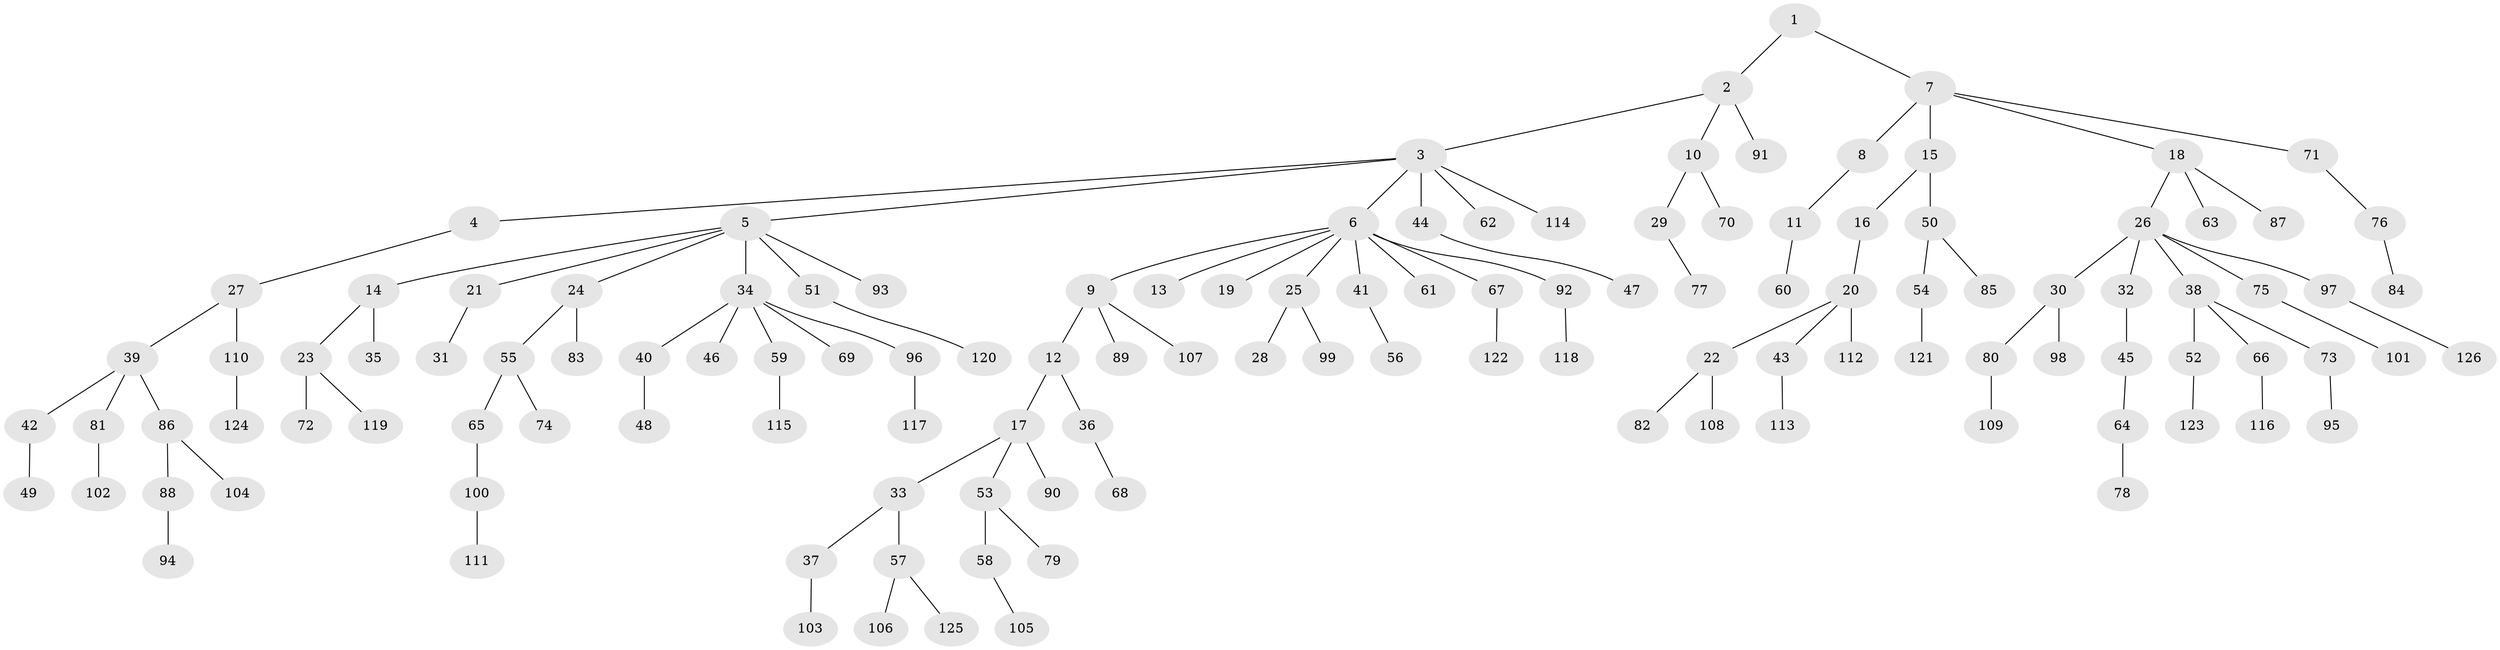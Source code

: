 // coarse degree distribution, {2: 0.18292682926829268, 3: 0.10975609756097561, 7: 0.012195121951219513, 6: 0.024390243902439025, 9: 0.012195121951219513, 5: 0.024390243902439025, 1: 0.573170731707317, 4: 0.06097560975609756}
// Generated by graph-tools (version 1.1) at 2025/42/03/06/25 10:42:02]
// undirected, 126 vertices, 125 edges
graph export_dot {
graph [start="1"]
  node [color=gray90,style=filled];
  1;
  2;
  3;
  4;
  5;
  6;
  7;
  8;
  9;
  10;
  11;
  12;
  13;
  14;
  15;
  16;
  17;
  18;
  19;
  20;
  21;
  22;
  23;
  24;
  25;
  26;
  27;
  28;
  29;
  30;
  31;
  32;
  33;
  34;
  35;
  36;
  37;
  38;
  39;
  40;
  41;
  42;
  43;
  44;
  45;
  46;
  47;
  48;
  49;
  50;
  51;
  52;
  53;
  54;
  55;
  56;
  57;
  58;
  59;
  60;
  61;
  62;
  63;
  64;
  65;
  66;
  67;
  68;
  69;
  70;
  71;
  72;
  73;
  74;
  75;
  76;
  77;
  78;
  79;
  80;
  81;
  82;
  83;
  84;
  85;
  86;
  87;
  88;
  89;
  90;
  91;
  92;
  93;
  94;
  95;
  96;
  97;
  98;
  99;
  100;
  101;
  102;
  103;
  104;
  105;
  106;
  107;
  108;
  109;
  110;
  111;
  112;
  113;
  114;
  115;
  116;
  117;
  118;
  119;
  120;
  121;
  122;
  123;
  124;
  125;
  126;
  1 -- 2;
  1 -- 7;
  2 -- 3;
  2 -- 10;
  2 -- 91;
  3 -- 4;
  3 -- 5;
  3 -- 6;
  3 -- 44;
  3 -- 62;
  3 -- 114;
  4 -- 27;
  5 -- 14;
  5 -- 21;
  5 -- 24;
  5 -- 34;
  5 -- 51;
  5 -- 93;
  6 -- 9;
  6 -- 13;
  6 -- 19;
  6 -- 25;
  6 -- 41;
  6 -- 61;
  6 -- 67;
  6 -- 92;
  7 -- 8;
  7 -- 15;
  7 -- 18;
  7 -- 71;
  8 -- 11;
  9 -- 12;
  9 -- 89;
  9 -- 107;
  10 -- 29;
  10 -- 70;
  11 -- 60;
  12 -- 17;
  12 -- 36;
  14 -- 23;
  14 -- 35;
  15 -- 16;
  15 -- 50;
  16 -- 20;
  17 -- 33;
  17 -- 53;
  17 -- 90;
  18 -- 26;
  18 -- 63;
  18 -- 87;
  20 -- 22;
  20 -- 43;
  20 -- 112;
  21 -- 31;
  22 -- 82;
  22 -- 108;
  23 -- 72;
  23 -- 119;
  24 -- 55;
  24 -- 83;
  25 -- 28;
  25 -- 99;
  26 -- 30;
  26 -- 32;
  26 -- 38;
  26 -- 75;
  26 -- 97;
  27 -- 39;
  27 -- 110;
  29 -- 77;
  30 -- 80;
  30 -- 98;
  32 -- 45;
  33 -- 37;
  33 -- 57;
  34 -- 40;
  34 -- 46;
  34 -- 59;
  34 -- 69;
  34 -- 96;
  36 -- 68;
  37 -- 103;
  38 -- 52;
  38 -- 66;
  38 -- 73;
  39 -- 42;
  39 -- 81;
  39 -- 86;
  40 -- 48;
  41 -- 56;
  42 -- 49;
  43 -- 113;
  44 -- 47;
  45 -- 64;
  50 -- 54;
  50 -- 85;
  51 -- 120;
  52 -- 123;
  53 -- 58;
  53 -- 79;
  54 -- 121;
  55 -- 65;
  55 -- 74;
  57 -- 106;
  57 -- 125;
  58 -- 105;
  59 -- 115;
  64 -- 78;
  65 -- 100;
  66 -- 116;
  67 -- 122;
  71 -- 76;
  73 -- 95;
  75 -- 101;
  76 -- 84;
  80 -- 109;
  81 -- 102;
  86 -- 88;
  86 -- 104;
  88 -- 94;
  92 -- 118;
  96 -- 117;
  97 -- 126;
  100 -- 111;
  110 -- 124;
}
